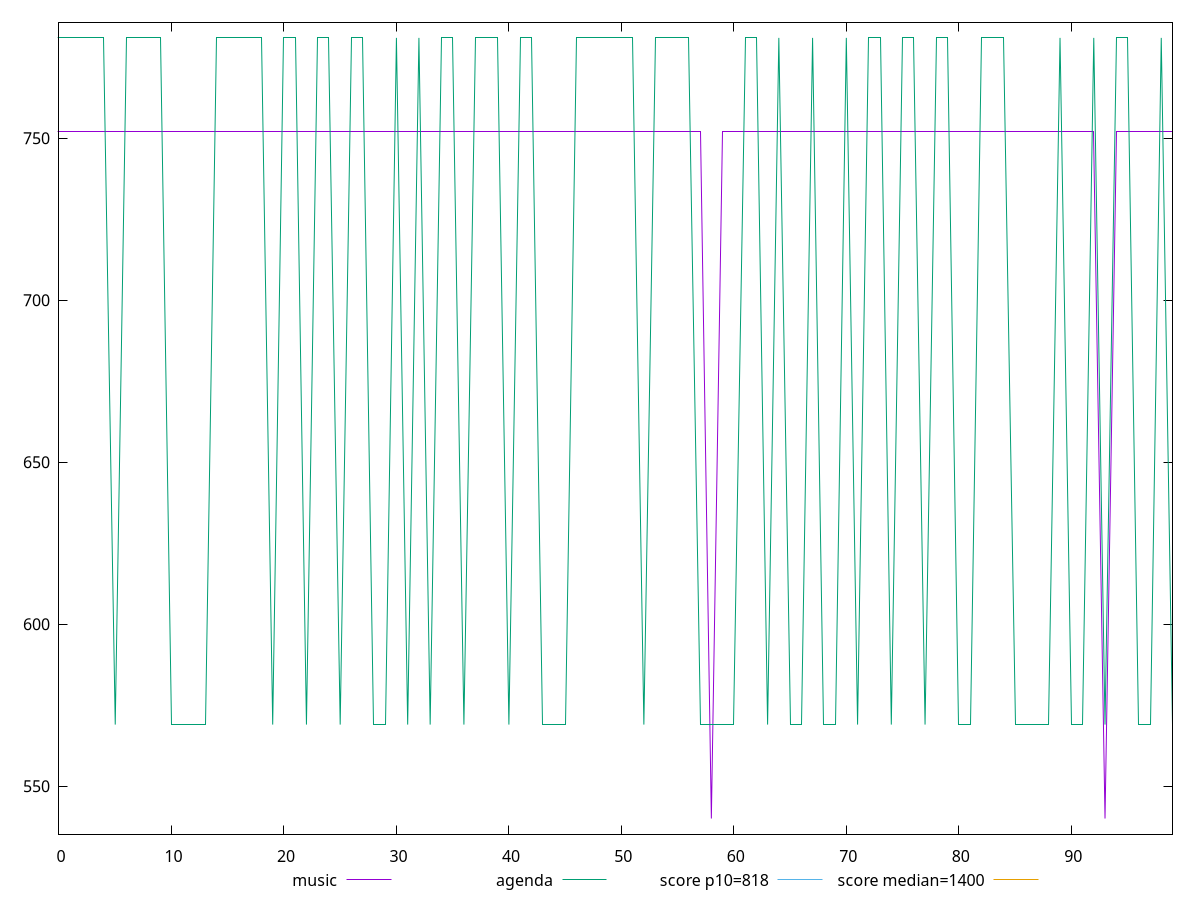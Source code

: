 reset

$music <<EOF
0 752
1 752
2 752
3 752
4 752
5 752
6 752
7 752
8 752
9 752
10 752
11 752
12 752
13 752
14 752
15 752
16 752
17 752
18 752
19 752
20 752
21 752
22 752
23 752
24 752
25 752
26 752
27 752
28 752
29 752
30 752
31 752
32 752
33 752
34 752
35 752
36 752
37 752
38 752
39 752
40 752
41 752
42 752
43 752
44 752
45 752
46 752
47 752
48 752
49 752
50 752
51 752
52 752
53 752
54 752
55 752
56 752
57 752
58 540
59 752
60 752
61 752
62 752
63 752
64 752
65 752
66 752
67 752
68 752
69 752
70 752
71 752
72 752
73 752
74 752
75 752
76 752
77 752
78 752
79 752
80 752
81 752
82 752
83 752
84 752
85 752
86 752
87 752
88 752
89 752
90 752
91 752
92 752
93 540
94 752
95 752
96 752
97 752
98 752
99 752
EOF

$agenda <<EOF
0 781
1 781
2 781
3 781
4 781
5 569
6 781
7 781
8 781
9 781
10 569
11 569
12 569
13 569
14 781
15 781
16 781
17 781
18 781
19 569
20 781
21 781
22 569
23 781
24 781
25 569
26 781
27 781
28 569
29 569
30 781
31 569
32 781
33 569
34 781
35 781
36 569
37 781
38 781
39 781
40 569
41 781
42 781
43 569
44 569
45 569
46 781
47 781
48 781
49 781
50 781
51 781
52 569
53 781
54 781
55 781
56 781
57 569
58 569
59 569
60 569
61 781
62 781
63 569
64 781
65 569
66 569
67 781
68 569
69 569
70 781
71 569
72 781
73 781
74 569
75 781
76 781
77 569
78 781
79 781
80 569
81 569
82 781
83 781
84 781
85 569
86 569
87 569
88 569
89 781
90 569
91 569
92 781
93 569
94 781
95 781
96 569
97 569
98 781
99 569
EOF

set key outside below
set xrange [0:99]
set yrange [535.18:785.82]
set trange [535.18:785.82]
set terminal svg size 640, 520 enhanced background rgb 'white'
set output "reports/report_00027_2021-02-24T12-40-31.850Z/dom-size/comparison/line/0_vs_1.svg"

plot $music title "music" with line, \
     $agenda title "agenda" with line, \
     818 title "score p10=818", \
     1400 title "score median=1400"

reset
